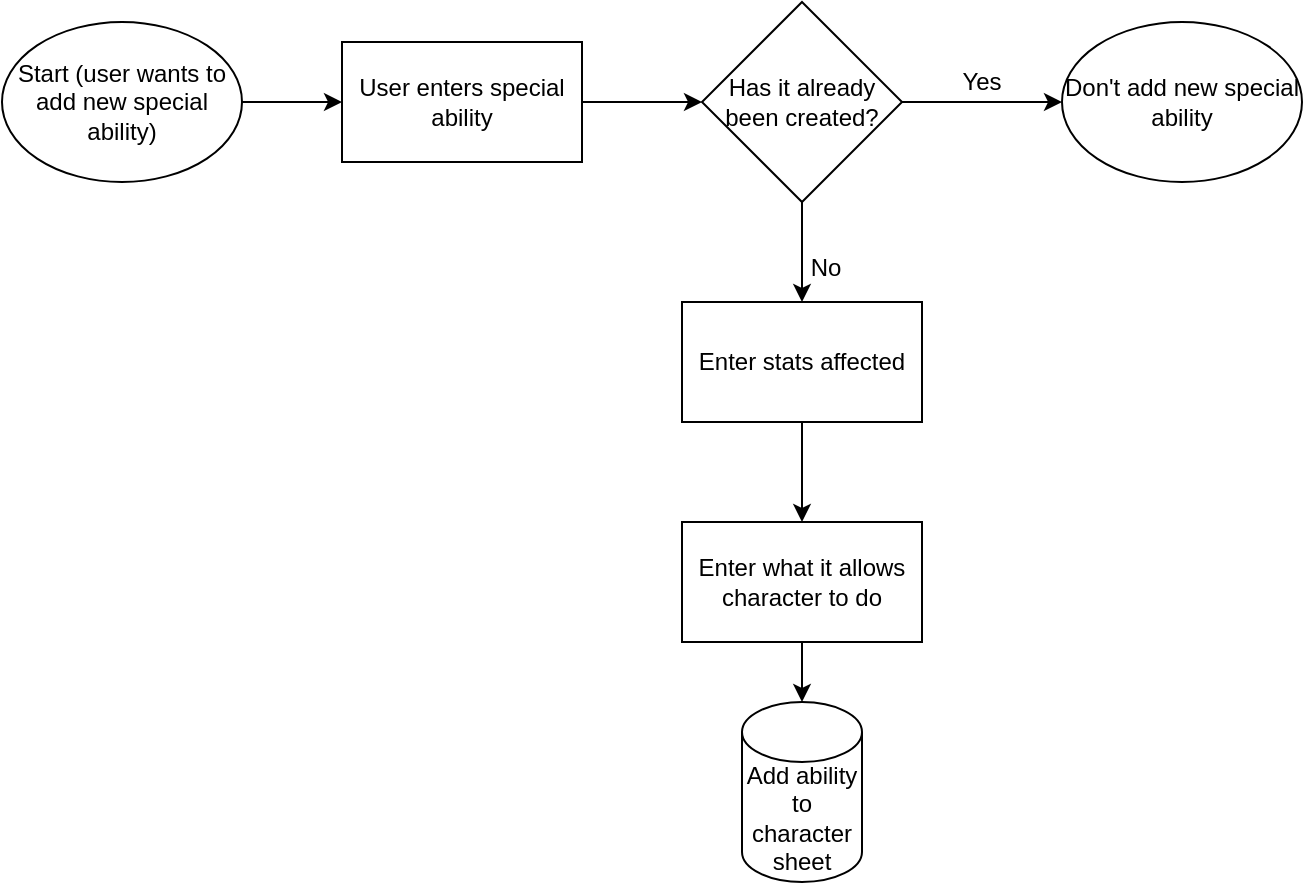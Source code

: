 <mxfile version="14.6.13" type="device"><diagram id="PCtlCf9Fwg5OK5WpdRhv" name="Page-1"><mxGraphModel dx="1024" dy="592" grid="1" gridSize="10" guides="1" tooltips="1" connect="1" arrows="1" fold="1" page="1" pageScale="1" pageWidth="850" pageHeight="1100" math="0" shadow="0"><root><mxCell id="0"/><mxCell id="1" parent="0"/><mxCell id="fiflAUgGeeoLDERLclB6-9" style="edgeStyle=orthogonalEdgeStyle;rounded=0;orthogonalLoop=1;jettySize=auto;html=1;" parent="1" source="fiflAUgGeeoLDERLclB6-1" target="fiflAUgGeeoLDERLclB6-4" edge="1"><mxGeometry relative="1" as="geometry"/></mxCell><mxCell id="fiflAUgGeeoLDERLclB6-1" value="Start (user wants to add new special ability)" style="ellipse;whiteSpace=wrap;html=1;" parent="1" vertex="1"><mxGeometry x="40" y="40" width="120" height="80" as="geometry"/></mxCell><mxCell id="fiflAUgGeeoLDERLclB6-14" style="edgeStyle=orthogonalEdgeStyle;rounded=0;orthogonalLoop=1;jettySize=auto;html=1;" parent="1" source="fiflAUgGeeoLDERLclB6-2" target="fiflAUgGeeoLDERLclB6-3" edge="1"><mxGeometry relative="1" as="geometry"/></mxCell><mxCell id="fiflAUgGeeoLDERLclB6-2" value="Enter stats affected" style="rounded=0;whiteSpace=wrap;html=1;" parent="1" vertex="1"><mxGeometry x="380" y="180" width="120" height="60" as="geometry"/></mxCell><mxCell id="fiflAUgGeeoLDERLclB6-19" style="edgeStyle=orthogonalEdgeStyle;rounded=0;orthogonalLoop=1;jettySize=auto;html=1;" parent="1" source="fiflAUgGeeoLDERLclB6-3" target="fiflAUgGeeoLDERLclB6-18" edge="1"><mxGeometry relative="1" as="geometry"/></mxCell><mxCell id="fiflAUgGeeoLDERLclB6-3" value="Enter what it allows character to do" style="rounded=0;whiteSpace=wrap;html=1;" parent="1" vertex="1"><mxGeometry x="380" y="290" width="120" height="60" as="geometry"/></mxCell><mxCell id="fiflAUgGeeoLDERLclB6-10" style="edgeStyle=orthogonalEdgeStyle;rounded=0;orthogonalLoop=1;jettySize=auto;html=1;" parent="1" source="fiflAUgGeeoLDERLclB6-4" target="fiflAUgGeeoLDERLclB6-5" edge="1"><mxGeometry relative="1" as="geometry"/></mxCell><mxCell id="fiflAUgGeeoLDERLclB6-4" value="User enters special ability" style="rounded=0;whiteSpace=wrap;html=1;" parent="1" vertex="1"><mxGeometry x="210" y="50" width="120" height="60" as="geometry"/></mxCell><mxCell id="fiflAUgGeeoLDERLclB6-12" style="edgeStyle=orthogonalEdgeStyle;rounded=0;orthogonalLoop=1;jettySize=auto;html=1;" parent="1" source="fiflAUgGeeoLDERLclB6-5" target="fiflAUgGeeoLDERLclB6-7" edge="1"><mxGeometry relative="1" as="geometry"/></mxCell><mxCell id="fiflAUgGeeoLDERLclB6-13" style="edgeStyle=orthogonalEdgeStyle;rounded=0;orthogonalLoop=1;jettySize=auto;html=1;" parent="1" source="fiflAUgGeeoLDERLclB6-5" target="fiflAUgGeeoLDERLclB6-2" edge="1"><mxGeometry relative="1" as="geometry"/></mxCell><mxCell id="fiflAUgGeeoLDERLclB6-5" value="Has it already been created?" style="rhombus;whiteSpace=wrap;html=1;" parent="1" vertex="1"><mxGeometry x="390" y="30" width="100" height="100" as="geometry"/></mxCell><mxCell id="fiflAUgGeeoLDERLclB6-7" value="Don't add new special ability" style="ellipse;whiteSpace=wrap;html=1;" parent="1" vertex="1"><mxGeometry x="570" y="40" width="120" height="80" as="geometry"/></mxCell><mxCell id="fiflAUgGeeoLDERLclB6-16" value="Yes" style="text;html=1;strokeColor=none;fillColor=none;align=center;verticalAlign=middle;whiteSpace=wrap;rounded=0;" parent="1" vertex="1"><mxGeometry x="510" y="60" width="40" height="20" as="geometry"/></mxCell><mxCell id="fiflAUgGeeoLDERLclB6-17" value="No" style="text;html=1;strokeColor=none;fillColor=none;align=center;verticalAlign=middle;whiteSpace=wrap;rounded=0;" parent="1" vertex="1"><mxGeometry x="432" y="153" width="40" height="20" as="geometry"/></mxCell><mxCell id="fiflAUgGeeoLDERLclB6-18" value="Add ability to character sheet" style="shape=cylinder3;whiteSpace=wrap;html=1;boundedLbl=1;backgroundOutline=1;size=15;" parent="1" vertex="1"><mxGeometry x="410" y="380" width="60" height="90" as="geometry"/></mxCell></root></mxGraphModel></diagram></mxfile>